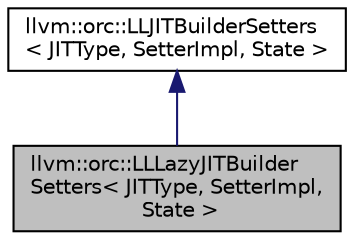 digraph "llvm::orc::LLLazyJITBuilderSetters&lt; JITType, SetterImpl, State &gt;"
{
 // LATEX_PDF_SIZE
  bgcolor="transparent";
  edge [fontname="Helvetica",fontsize="10",labelfontname="Helvetica",labelfontsize="10"];
  node [fontname="Helvetica",fontsize="10",shape="box"];
  Node1 [label="llvm::orc::LLLazyJITBuilder\lSetters\< JITType, SetterImpl,\l State \>",height=0.2,width=0.4,color="black", fillcolor="grey75", style="filled", fontcolor="black",tooltip=" "];
  Node2 -> Node1 [dir="back",color="midnightblue",fontsize="10",style="solid",fontname="Helvetica"];
  Node2 [label="llvm::orc::LLJITBuilderSetters\l\< JITType, SetterImpl, State \>",height=0.2,width=0.4,color="black",URL="$classllvm_1_1orc_1_1LLJITBuilderSetters.html",tooltip=" "];
}
